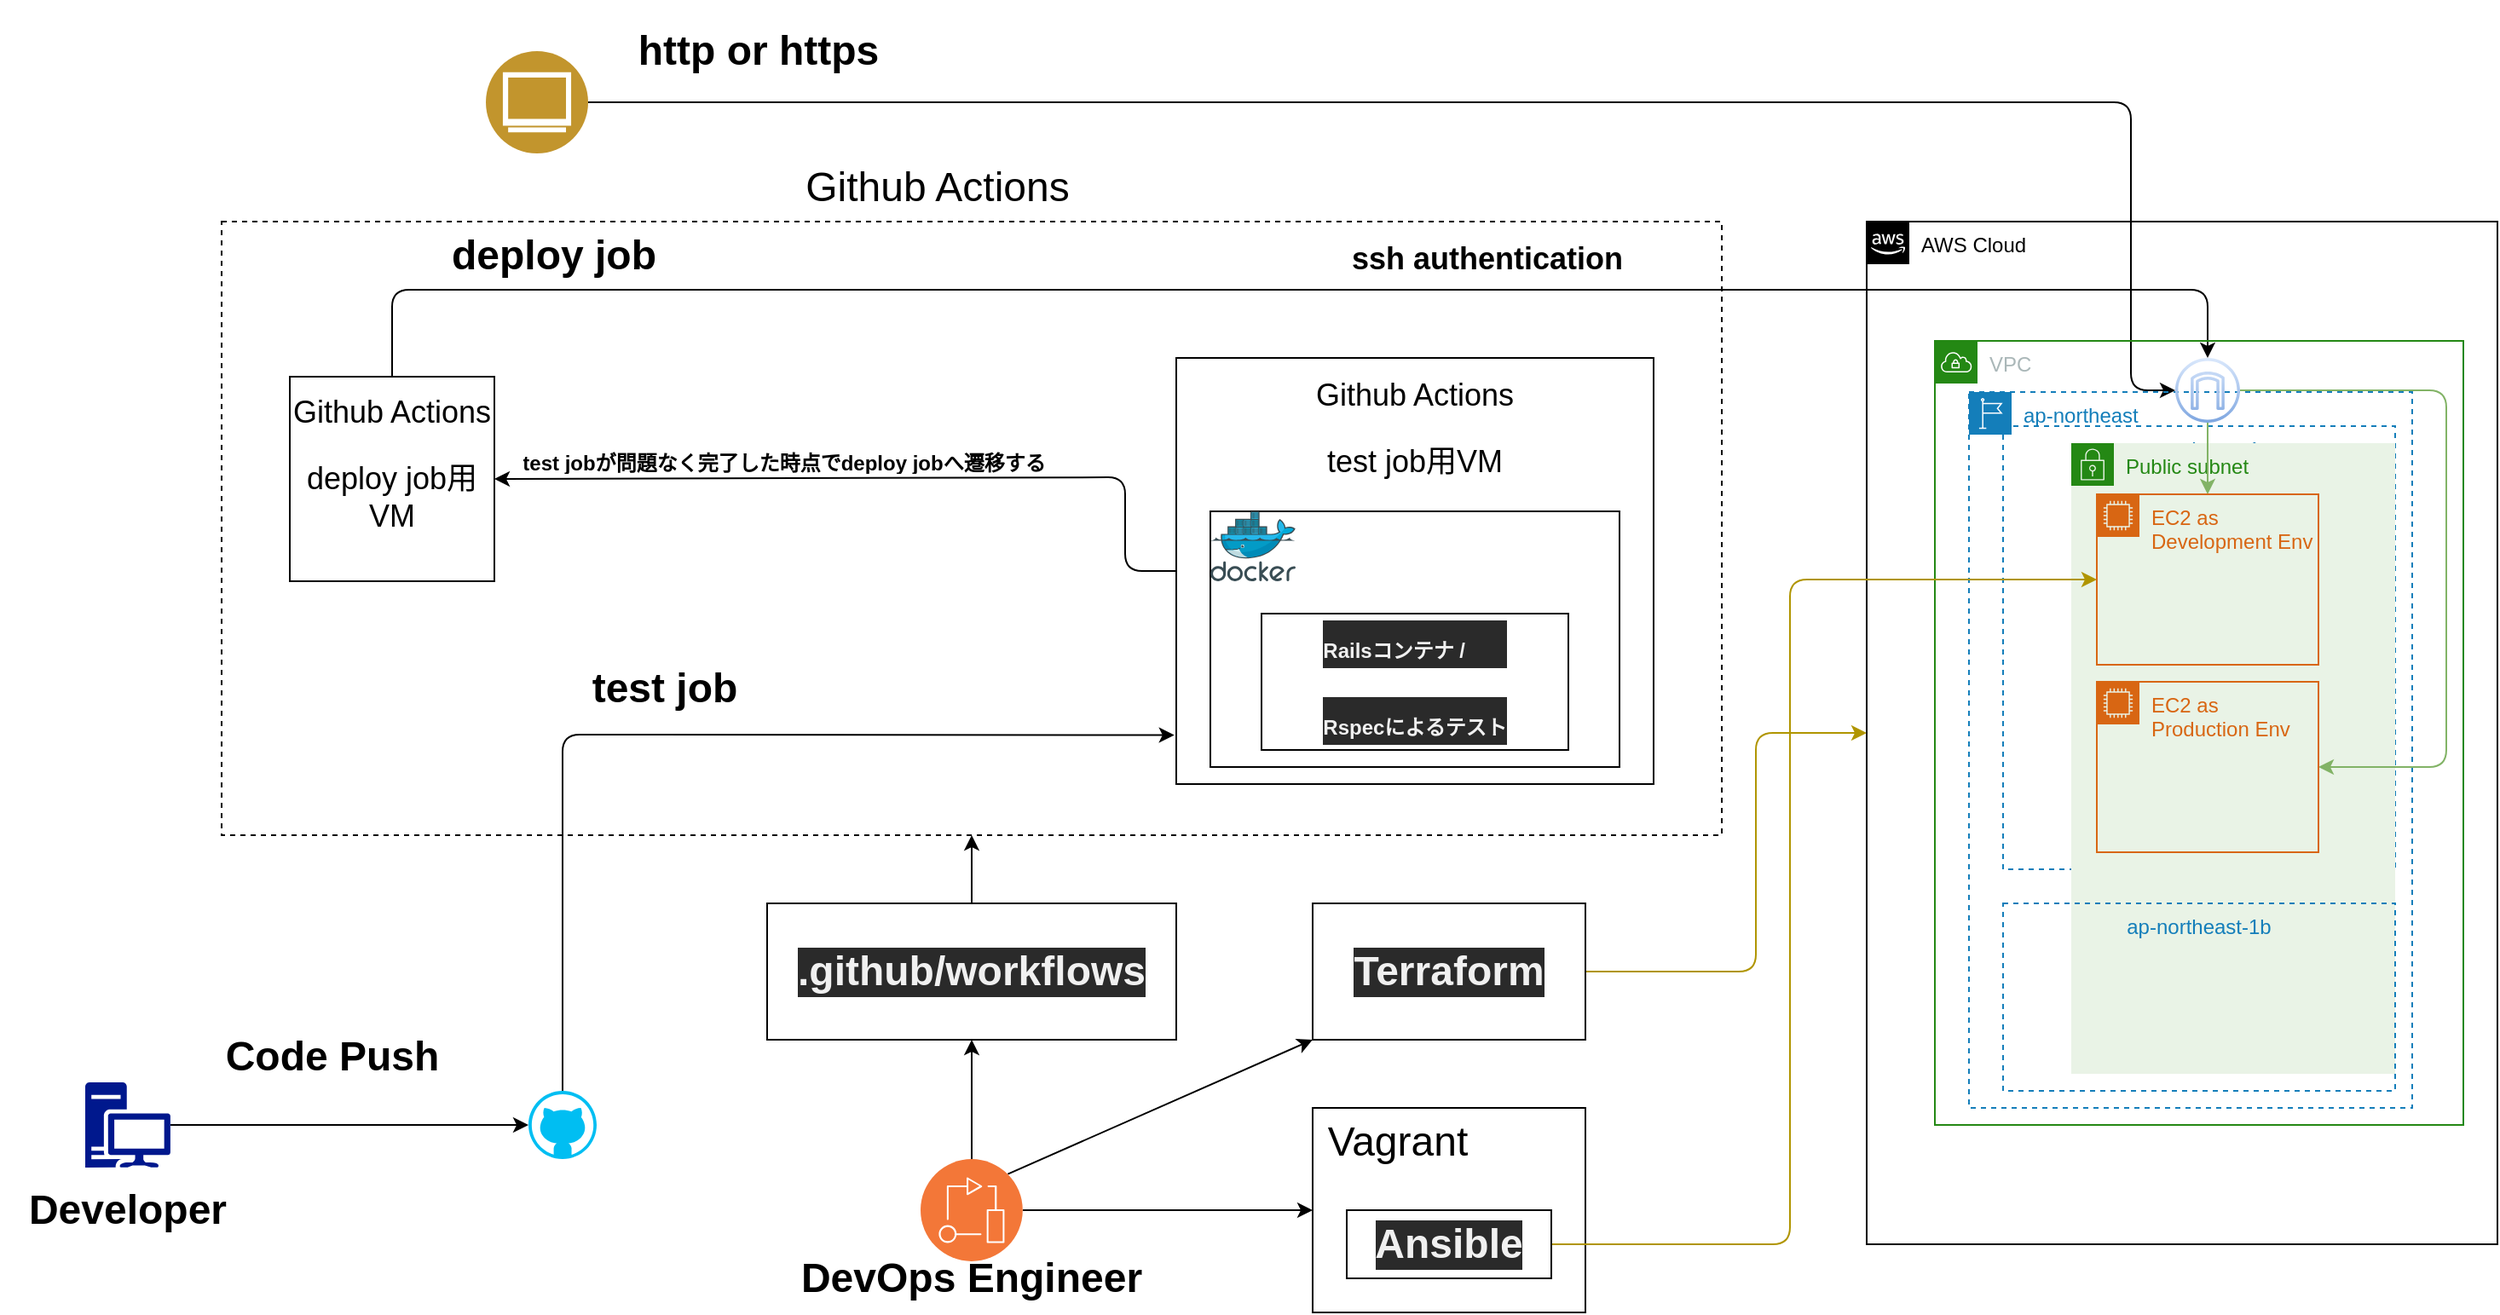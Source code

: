 <mxfile>
    <diagram id="gwhU6-5zD4US5z4jPKAi" name="ページ1">
        <mxGraphModel dx="2429" dy="820" grid="1" gridSize="10" guides="1" tooltips="1" connect="1" arrows="1" fold="1" page="1" pageScale="1" pageWidth="1169" pageHeight="827" math="0" shadow="0">
            <root>
                <mxCell id="0"/>
                <mxCell id="1" parent="0"/>
                <mxCell id="78" value="" style="rounded=0;whiteSpace=wrap;html=1;fontSize=24;dashed=1;" vertex="1" parent="1">
                    <mxGeometry x="-760" y="160" width="880" height="360" as="geometry"/>
                </mxCell>
                <mxCell id="19" value="ap-northeast-1a" style="fillColor=none;strokeColor=#147EBA;dashed=1;verticalAlign=top;fontStyle=0;fontColor=#147EBA;" parent="1" vertex="1">
                    <mxGeometry x="285" y="280" width="230" height="260" as="geometry"/>
                </mxCell>
                <mxCell id="74" value="&lt;h1 style=&quot;color: rgb(240 , 240 , 240) ; font-family: &amp;#34;helvetica&amp;#34; ; font-style: normal ; letter-spacing: normal ; text-align: left ; text-indent: 0px ; text-transform: none ; word-spacing: 0px ; background-color: rgb(42 , 42 , 42)&quot;&gt;&lt;br&gt;&lt;/h1&gt;" style="rounded=0;whiteSpace=wrap;html=1;" vertex="1" parent="1">
                    <mxGeometry x="-120" y="680" width="160" height="120" as="geometry"/>
                </mxCell>
                <mxCell id="58" style="edgeStyle=none;html=1;exitX=0.5;exitY=0;exitDx=0;exitDy=0;" parent="1" source="66" target="28" edge="1">
                    <mxGeometry relative="1" as="geometry">
                        <mxPoint x="-320" y="280" as="sourcePoint"/>
                        <Array as="points">
                            <mxPoint x="-660" y="200"/>
                            <mxPoint x="120" y="200"/>
                            <mxPoint x="405" y="200"/>
                        </Array>
                    </mxGeometry>
                </mxCell>
                <mxCell id="68" style="edgeStyle=none;html=1;exitX=0;exitY=0.5;exitDx=0;exitDy=0;entryX=1;entryY=0.5;entryDx=0;entryDy=0;fontSize=12;" parent="1" source="51" target="66" edge="1">
                    <mxGeometry relative="1" as="geometry">
                        <Array as="points">
                            <mxPoint x="-230" y="365"/>
                            <mxPoint x="-230" y="310"/>
                        </Array>
                    </mxGeometry>
                </mxCell>
                <mxCell id="51" value="" style="rounded=0;whiteSpace=wrap;html=1;" parent="1" vertex="1">
                    <mxGeometry x="-200" y="240" width="280" height="250" as="geometry"/>
                </mxCell>
                <mxCell id="2" value="AWS Cloud" style="points=[[0,0],[0.25,0],[0.5,0],[0.75,0],[1,0],[1,0.25],[1,0.5],[1,0.75],[1,1],[0.75,1],[0.5,1],[0.25,1],[0,1],[0,0.75],[0,0.5],[0,0.25]];outlineConnect=0;html=1;whiteSpace=wrap;fontSize=12;fontStyle=0;container=0;pointerEvents=0;collapsible=0;recursiveResize=0;shape=mxgraph.aws4.group;grIcon=mxgraph.aws4.group_aws_cloud_alt;fillColor=none;verticalAlign=top;align=left;spacingLeft=30;dashed=0;" parent="1" vertex="1">
                    <mxGeometry x="205" y="160" width="370" height="600" as="geometry"/>
                </mxCell>
                <mxCell id="50" style="edgeStyle=none;html=1;exitX=0.5;exitY=0;exitDx=0;exitDy=0;entryX=-0.004;entryY=0.885;entryDx=0;entryDy=0;entryPerimeter=0;exitPerimeter=0;" parent="1" source="3" edge="1" target="51">
                    <mxGeometry relative="1" as="geometry">
                        <mxPoint x="-390" y="460" as="targetPoint"/>
                        <Array as="points">
                            <mxPoint x="-560" y="461"/>
                        </Array>
                    </mxGeometry>
                </mxCell>
                <mxCell id="3" value="" style="verticalLabelPosition=bottom;html=1;verticalAlign=top;align=center;strokeColor=none;fillColor=#00BEF2;shape=mxgraph.azure.github_code;pointerEvents=1;" parent="1" vertex="1">
                    <mxGeometry x="-580" y="670" width="40" height="40" as="geometry"/>
                </mxCell>
                <mxCell id="32" style="edgeStyle=none;html=1;exitX=1;exitY=0.5;exitDx=0;exitDy=0;exitPerimeter=0;entryX=0;entryY=0.5;entryDx=0;entryDy=0;entryPerimeter=0;endArrow=classic;endFill=1;" parent="1" source="31" target="3" edge="1">
                    <mxGeometry relative="1" as="geometry"/>
                </mxCell>
                <mxCell id="31" value="" style="sketch=0;aspect=fixed;pointerEvents=1;shadow=0;dashed=0;html=1;strokeColor=none;labelPosition=center;verticalLabelPosition=bottom;verticalAlign=top;align=center;fillColor=#00188D;shape=mxgraph.mscae.enterprise.workstation_client" parent="1" vertex="1">
                    <mxGeometry x="-840" y="665" width="50" height="50" as="geometry"/>
                </mxCell>
                <mxCell id="41" style="edgeStyle=none;html=1;exitX=1;exitY=0.5;exitDx=0;exitDy=0;endArrow=classic;endFill=1;" parent="1" source="37" target="28" edge="1">
                    <mxGeometry relative="1" as="geometry">
                        <mxPoint x="400" y="90" as="targetPoint"/>
                        <Array as="points">
                            <mxPoint x="360" y="90"/>
                            <mxPoint x="360" y="259"/>
                        </Array>
                    </mxGeometry>
                </mxCell>
                <mxCell id="37" value="" style="aspect=fixed;perimeter=ellipsePerimeter;html=1;align=center;shadow=0;dashed=0;fontColor=#4277BB;labelBackgroundColor=#ffffff;fontSize=12;spacingTop=3;image;image=img/lib/ibm/users/browser.svg;fillColor=none;" parent="1" vertex="1">
                    <mxGeometry x="-605" y="60" width="60" height="60" as="geometry"/>
                </mxCell>
                <mxCell id="42" value="&lt;h1&gt;Code Push&lt;/h1&gt;" style="text;html=1;strokeColor=none;fillColor=none;spacing=5;spacingTop=-20;whiteSpace=wrap;overflow=hidden;rounded=0;align=center;" parent="1" vertex="1">
                    <mxGeometry x="-770" y="630" width="150" height="50" as="geometry"/>
                </mxCell>
                <mxCell id="43" value="&lt;h1&gt;http or https&lt;/h1&gt;" style="text;html=1;strokeColor=none;fillColor=none;spacing=5;spacingTop=-20;whiteSpace=wrap;overflow=hidden;rounded=0;align=center;" parent="1" vertex="1">
                    <mxGeometry x="-520" y="40" width="150" height="60" as="geometry"/>
                </mxCell>
                <mxCell id="18" value="ap-northeast" style="points=[[0,0],[0.25,0],[0.5,0],[0.75,0],[1,0],[1,0.25],[1,0.5],[1,0.75],[1,1],[0.75,1],[0.5,1],[0.25,1],[0,1],[0,0.75],[0,0.5],[0,0.25]];outlineConnect=0;gradientColor=none;html=1;whiteSpace=wrap;fontSize=12;fontStyle=0;container=1;pointerEvents=0;collapsible=0;recursiveResize=0;shape=mxgraph.aws4.group;grIcon=mxgraph.aws4.group_region;strokeColor=#147EBA;fillColor=none;verticalAlign=top;align=left;spacingLeft=30;fontColor=#147EBA;dashed=1;" parent="1" vertex="1">
                    <mxGeometry x="265" y="260" width="260" height="420" as="geometry"/>
                </mxCell>
                <mxCell id="20" value="VPC" style="points=[[0,0],[0.25,0],[0.5,0],[0.75,0],[1,0],[1,0.25],[1,0.5],[1,0.75],[1,1],[0.75,1],[0.5,1],[0.25,1],[0,1],[0,0.75],[0,0.5],[0,0.25]];outlineConnect=0;gradientColor=none;html=1;whiteSpace=wrap;fontSize=12;fontStyle=0;container=0;pointerEvents=0;collapsible=0;recursiveResize=0;shape=mxgraph.aws4.group;grIcon=mxgraph.aws4.group_vpc;strokeColor=#248814;fillColor=none;verticalAlign=top;align=left;spacingLeft=30;fontColor=#AAB7B8;dashed=0;" parent="1" vertex="1">
                    <mxGeometry x="245" y="230" width="310" height="460" as="geometry"/>
                </mxCell>
                <mxCell id="23" value="Public subnet" style="points=[[0,0],[0.25,0],[0.5,0],[0.75,0],[1,0],[1,0.25],[1,0.5],[1,0.75],[1,1],[0.75,1],[0.5,1],[0.25,1],[0,1],[0,0.75],[0,0.5],[0,0.25]];outlineConnect=0;gradientColor=none;html=1;whiteSpace=wrap;fontSize=12;fontStyle=0;container=0;pointerEvents=0;collapsible=0;recursiveResize=0;shape=mxgraph.aws4.group;grIcon=mxgraph.aws4.group_security_group;grStroke=0;strokeColor=#248814;fillColor=#E9F3E6;verticalAlign=top;align=left;spacingLeft=30;fontColor=#248814;dashed=0;" parent="1" vertex="1">
                    <mxGeometry x="325" y="290" width="190" height="370" as="geometry"/>
                </mxCell>
                <mxCell id="46" value="ap-northeast-1b" style="fillColor=none;strokeColor=#147EBA;dashed=1;verticalAlign=top;fontStyle=0;fontColor=#147EBA;" parent="1" vertex="1">
                    <mxGeometry x="285" y="560" width="230" height="110" as="geometry"/>
                </mxCell>
                <mxCell id="28" value="" style="sketch=0;outlineConnect=0;dashed=0;verticalLabelPosition=bottom;verticalAlign=top;align=center;html=1;fontSize=12;fontStyle=0;aspect=fixed;pointerEvents=1;shape=mxgraph.aws4.internet_gateway;fillColor=#dae8fc;strokeColor=#6c8ebf;gradientColor=#7ea6e0;" parent="1" vertex="1">
                    <mxGeometry x="386" y="240" width="38" height="38" as="geometry"/>
                </mxCell>
                <mxCell id="29" style="edgeStyle=none;html=1;exitX=0.5;exitY=0;exitDx=0;exitDy=0;fillColor=#d5e8d4;gradientColor=#97d077;strokeColor=#82b366;startArrow=classic;startFill=1;endArrow=none;endFill=0;" parent="1" source="13" target="28" edge="1">
                    <mxGeometry relative="1" as="geometry"/>
                </mxCell>
                <mxCell id="30" style="edgeStyle=none;html=1;exitX=1;exitY=0.5;exitDx=0;exitDy=0;endArrow=none;endFill=0;fillColor=#d5e8d4;gradientColor=#97d077;strokeColor=#82b366;startArrow=classic;startFill=1;" parent="1" source="15" target="28" edge="1">
                    <mxGeometry relative="1" as="geometry">
                        <mxPoint x="545" y="70" as="targetPoint"/>
                        <Array as="points">
                            <mxPoint x="545" y="480"/>
                            <mxPoint x="545" y="259"/>
                        </Array>
                    </mxGeometry>
                </mxCell>
                <mxCell id="53" value="" style="rounded=0;whiteSpace=wrap;html=1;" parent="1" vertex="1">
                    <mxGeometry x="-180" y="330" width="240" height="150" as="geometry"/>
                </mxCell>
                <mxCell id="52" value="" style="sketch=0;aspect=fixed;html=1;points=[];align=center;image;fontSize=12;image=img/lib/mscae/Docker.svg;" parent="1" vertex="1">
                    <mxGeometry x="-180" y="330" width="50" height="41" as="geometry"/>
                </mxCell>
                <mxCell id="55" value="&lt;h1 style=&quot;color: rgb(240 , 240 , 240) ; font-family: &amp;#34;helvetica&amp;#34; ; font-style: normal ; letter-spacing: normal ; text-align: left ; text-indent: 0px ; text-transform: none ; word-spacing: 0px ; background-color: rgb(42 , 42 , 42)&quot;&gt;&lt;font style=&quot;font-size: 12px&quot;&gt;Railsコンテナ /&amp;nbsp;&lt;/font&gt;&lt;/h1&gt;&lt;h1 style=&quot;color: rgb(240 , 240 , 240) ; font-family: &amp;#34;helvetica&amp;#34; ; font-style: normal ; letter-spacing: normal ; text-align: left ; text-indent: 0px ; text-transform: none ; word-spacing: 0px ; background-color: rgb(42 , 42 , 42)&quot;&gt;&lt;font style=&quot;font-size: 12px&quot;&gt;Rspecによるテスト&lt;/font&gt;&lt;/h1&gt;" style="rounded=0;whiteSpace=wrap;html=1;" parent="1" vertex="1">
                    <mxGeometry x="-150" y="390" width="180" height="80" as="geometry"/>
                </mxCell>
                <mxCell id="56" value="&lt;h1&gt;test job&lt;/h1&gt;" style="text;html=1;strokeColor=none;fillColor=none;spacing=5;spacingTop=-20;whiteSpace=wrap;overflow=hidden;rounded=0;align=center;" parent="1" vertex="1">
                    <mxGeometry x="-560" y="414" width="120" height="50" as="geometry"/>
                </mxCell>
                <mxCell id="15" value="EC2 as Production Env" style="points=[[0,0],[0.25,0],[0.5,0],[0.75,0],[1,0],[1,0.25],[1,0.5],[1,0.75],[1,1],[0.75,1],[0.5,1],[0.25,1],[0,1],[0,0.75],[0,0.5],[0,0.25]];outlineConnect=0;gradientColor=none;html=1;whiteSpace=wrap;fontSize=12;fontStyle=0;container=1;pointerEvents=0;collapsible=0;recursiveResize=0;shape=mxgraph.aws4.group;grIcon=mxgraph.aws4.group_ec2_instance_contents;strokeColor=#D86613;fillColor=none;verticalAlign=top;align=left;spacingLeft=30;fontColor=#D86613;dashed=0;" parent="1" vertex="1">
                    <mxGeometry x="340" y="430" width="130" height="100" as="geometry"/>
                </mxCell>
                <mxCell id="13" value="EC2 as Development Env" style="points=[[0,0],[0.25,0],[0.5,0],[0.75,0],[1,0],[1,0.25],[1,0.5],[1,0.75],[1,1],[0.75,1],[0.5,1],[0.25,1],[0,1],[0,0.75],[0,0.5],[0,0.25]];outlineConnect=0;gradientColor=none;html=1;whiteSpace=wrap;fontSize=12;fontStyle=0;container=1;pointerEvents=0;collapsible=0;recursiveResize=0;shape=mxgraph.aws4.group;grIcon=mxgraph.aws4.group_ec2_instance_contents;strokeColor=#D86613;fillColor=none;verticalAlign=top;align=left;spacingLeft=30;fontColor=#D86613;dashed=0;" parent="1" vertex="1">
                    <mxGeometry x="340" y="320" width="130" height="100" as="geometry"/>
                </mxCell>
                <mxCell id="60" value="&lt;h1&gt;&lt;font style=&quot;font-size: 18px&quot;&gt;ssh authentication&lt;/font&gt;&lt;/h1&gt;" style="text;html=1;strokeColor=none;fillColor=none;spacing=5;spacingTop=-20;whiteSpace=wrap;overflow=hidden;rounded=0;align=center;" parent="1" vertex="1">
                    <mxGeometry x="-115" y="160" width="195" height="40" as="geometry"/>
                </mxCell>
                <mxCell id="63" value="&lt;h1&gt;deploy job&lt;/h1&gt;" style="text;html=1;strokeColor=none;fillColor=none;spacing=5;spacingTop=-20;whiteSpace=wrap;overflow=hidden;rounded=0;align=center;" parent="1" vertex="1">
                    <mxGeometry x="-640" y="160" width="150" height="40" as="geometry"/>
                </mxCell>
                <mxCell id="65" value="&lt;h1&gt;&lt;font style=&quot;font-size: 12px&quot;&gt;&lt;font&gt;test jobが問題なく完了した時点で&lt;/font&gt;deploy jobへ遷移する&lt;/font&gt;&lt;/h1&gt;" style="text;html=1;strokeColor=none;fillColor=none;spacing=5;spacingTop=-20;whiteSpace=wrap;overflow=hidden;rounded=0;align=center;" parent="1" vertex="1">
                    <mxGeometry x="-600" y="278" width="340" height="30" as="geometry"/>
                </mxCell>
                <mxCell id="66" value="" style="rounded=0;whiteSpace=wrap;html=1;fontSize=12;" parent="1" vertex="1">
                    <mxGeometry x="-720" y="251" width="120" height="120" as="geometry"/>
                </mxCell>
                <mxCell id="69" value="&lt;h1&gt;&lt;span style=&quot;font-size: 18px ; font-weight: normal&quot;&gt;Github Actions&lt;/span&gt;&lt;br&gt;&lt;/h1&gt;&lt;div&gt;&lt;span style=&quot;font-size: 18px ; font-weight: normal&quot;&gt;test job用VM&lt;/span&gt;&lt;/div&gt;" style="text;html=1;strokeColor=none;fillColor=none;spacing=5;spacingTop=-20;whiteSpace=wrap;overflow=hidden;rounded=0;align=center;" parent="1" vertex="1">
                    <mxGeometry x="-200" y="240" width="280" height="90" as="geometry"/>
                </mxCell>
                <mxCell id="70" value="&lt;h1&gt;&lt;span style=&quot;font-size: 18px ; font-weight: normal&quot;&gt;Github Actions&lt;/span&gt;&lt;br&gt;&lt;/h1&gt;&lt;div&gt;&lt;span style=&quot;font-size: 18px&quot;&gt;deploy job用VM&lt;/span&gt;&lt;/div&gt;" style="text;html=1;strokeColor=none;fillColor=none;spacing=5;spacingTop=-20;whiteSpace=wrap;overflow=hidden;rounded=0;align=center;" parent="1" vertex="1">
                    <mxGeometry x="-725" y="250" width="130" height="100" as="geometry"/>
                </mxCell>
                <mxCell id="77" style="edgeStyle=none;html=1;exitX=1;exitY=0.5;exitDx=0;exitDy=0;entryX=0;entryY=0.5;entryDx=0;entryDy=0;fontSize=24;fillColor=#e3c800;strokeColor=#B09500;" edge="1" parent="1" source="71" target="2">
                    <mxGeometry relative="1" as="geometry">
                        <Array as="points">
                            <mxPoint x="140" y="600"/>
                            <mxPoint x="140" y="460"/>
                        </Array>
                    </mxGeometry>
                </mxCell>
                <mxCell id="71" value="&lt;h1 style=&quot;color: rgb(240 , 240 , 240) ; font-family: &amp;#34;helvetica&amp;#34; ; font-style: normal ; letter-spacing: normal ; text-align: left ; text-indent: 0px ; text-transform: none ; word-spacing: 0px ; background-color: rgb(42 , 42 , 42)&quot;&gt;&lt;font style=&quot;font-size: 24px&quot;&gt;Terraform&lt;/font&gt;&lt;/h1&gt;" style="rounded=0;whiteSpace=wrap;html=1;" vertex="1" parent="1">
                    <mxGeometry x="-120" y="560" width="160" height="80" as="geometry"/>
                </mxCell>
                <mxCell id="75" style="edgeStyle=none;html=1;exitX=1;exitY=0.5;exitDx=0;exitDy=0;fontSize=24;entryX=0;entryY=0.5;entryDx=0;entryDy=0;fillColor=#e3c800;strokeColor=#B09500;" edge="1" parent="1" source="73" target="13">
                    <mxGeometry relative="1" as="geometry">
                        <mxPoint x="600" y="260" as="targetPoint"/>
                        <Array as="points">
                            <mxPoint x="160" y="760"/>
                            <mxPoint x="160" y="370"/>
                        </Array>
                    </mxGeometry>
                </mxCell>
                <mxCell id="73" value="&lt;h1 style=&quot;color: rgb(240 , 240 , 240) ; font-family: &amp;#34;helvetica&amp;#34; ; font-style: normal ; letter-spacing: normal ; text-align: left ; text-indent: 0px ; text-transform: none ; word-spacing: 0px ; background-color: rgb(42 , 42 , 42)&quot;&gt;&lt;font style=&quot;font-size: 24px&quot;&gt;Ansible&lt;/font&gt;&lt;/h1&gt;" style="rounded=0;whiteSpace=wrap;html=1;" vertex="1" parent="1">
                    <mxGeometry x="-100" y="740" width="120" height="40" as="geometry"/>
                </mxCell>
                <mxCell id="76" value="Vagrant" style="text;html=1;strokeColor=none;fillColor=none;align=center;verticalAlign=middle;whiteSpace=wrap;rounded=0;fontSize=24;" vertex="1" parent="1">
                    <mxGeometry x="-120" y="680" width="100" height="40" as="geometry"/>
                </mxCell>
                <mxCell id="80" style="edgeStyle=none;html=1;exitX=0.5;exitY=0;exitDx=0;exitDy=0;entryX=0.5;entryY=1;entryDx=0;entryDy=0;fontSize=24;" edge="1" parent="1" source="79" target="78">
                    <mxGeometry relative="1" as="geometry"/>
                </mxCell>
                <mxCell id="79" value="&lt;h1 style=&quot;color: rgb(240 , 240 , 240) ; font-family: &amp;#34;helvetica&amp;#34; ; font-style: normal ; letter-spacing: normal ; text-align: left ; text-indent: 0px ; text-transform: none ; word-spacing: 0px ; background-color: rgb(42 , 42 , 42)&quot;&gt;&lt;font style=&quot;font-size: 24px&quot;&gt;.github/workflows&lt;/font&gt;&lt;/h1&gt;" style="rounded=0;whiteSpace=wrap;html=1;" vertex="1" parent="1">
                    <mxGeometry x="-440" y="560" width="240" height="80" as="geometry"/>
                </mxCell>
                <mxCell id="81" value="&lt;h1&gt;Developer&lt;/h1&gt;" style="text;html=1;strokeColor=none;fillColor=none;spacing=5;spacingTop=-20;whiteSpace=wrap;overflow=hidden;rounded=0;align=center;" vertex="1" parent="1">
                    <mxGeometry x="-890" y="720" width="150" height="50" as="geometry"/>
                </mxCell>
                <mxCell id="83" style="edgeStyle=none;html=1;exitX=0.5;exitY=0;exitDx=0;exitDy=0;entryX=0.5;entryY=1;entryDx=0;entryDy=0;fontSize=24;" edge="1" parent="1" source="82" target="79">
                    <mxGeometry relative="1" as="geometry"/>
                </mxCell>
                <mxCell id="84" style="edgeStyle=none;html=1;exitX=1;exitY=0.5;exitDx=0;exitDy=0;entryX=0;entryY=0.5;entryDx=0;entryDy=0;fontSize=24;" edge="1" parent="1" source="82" target="74">
                    <mxGeometry relative="1" as="geometry"/>
                </mxCell>
                <mxCell id="85" style="edgeStyle=none;html=1;exitX=1;exitY=0;exitDx=0;exitDy=0;entryX=0;entryY=1;entryDx=0;entryDy=0;fontSize=24;" edge="1" parent="1" source="82" target="71">
                    <mxGeometry relative="1" as="geometry"/>
                </mxCell>
                <mxCell id="82" value="" style="aspect=fixed;perimeter=ellipsePerimeter;html=1;align=center;shadow=0;dashed=0;fontColor=#4277BB;labelBackgroundColor=#ffffff;fontSize=12;spacingTop=3;image;image=img/lib/ibm/devops/devops.svg;" vertex="1" parent="1">
                    <mxGeometry x="-350" y="710" width="60" height="60" as="geometry"/>
                </mxCell>
                <mxCell id="86" value="&lt;h1&gt;DevOps Engineer&lt;/h1&gt;" style="text;html=1;strokeColor=none;fillColor=none;spacing=5;spacingTop=-20;whiteSpace=wrap;overflow=hidden;rounded=0;align=center;" vertex="1" parent="1">
                    <mxGeometry x="-440" y="760" width="240" height="40" as="geometry"/>
                </mxCell>
                <mxCell id="87" value="&lt;h1&gt;&lt;span style=&quot;font-weight: normal&quot;&gt;&lt;font style=&quot;font-size: 24px&quot;&gt;Github Actions&lt;/font&gt;&lt;/span&gt;&lt;/h1&gt;" style="text;html=1;strokeColor=none;fillColor=none;spacing=5;spacingTop=-20;whiteSpace=wrap;overflow=hidden;rounded=0;align=center;" vertex="1" parent="1">
                    <mxGeometry x="-440" y="120" width="200" height="40" as="geometry"/>
                </mxCell>
            </root>
        </mxGraphModel>
    </diagram>
</mxfile>